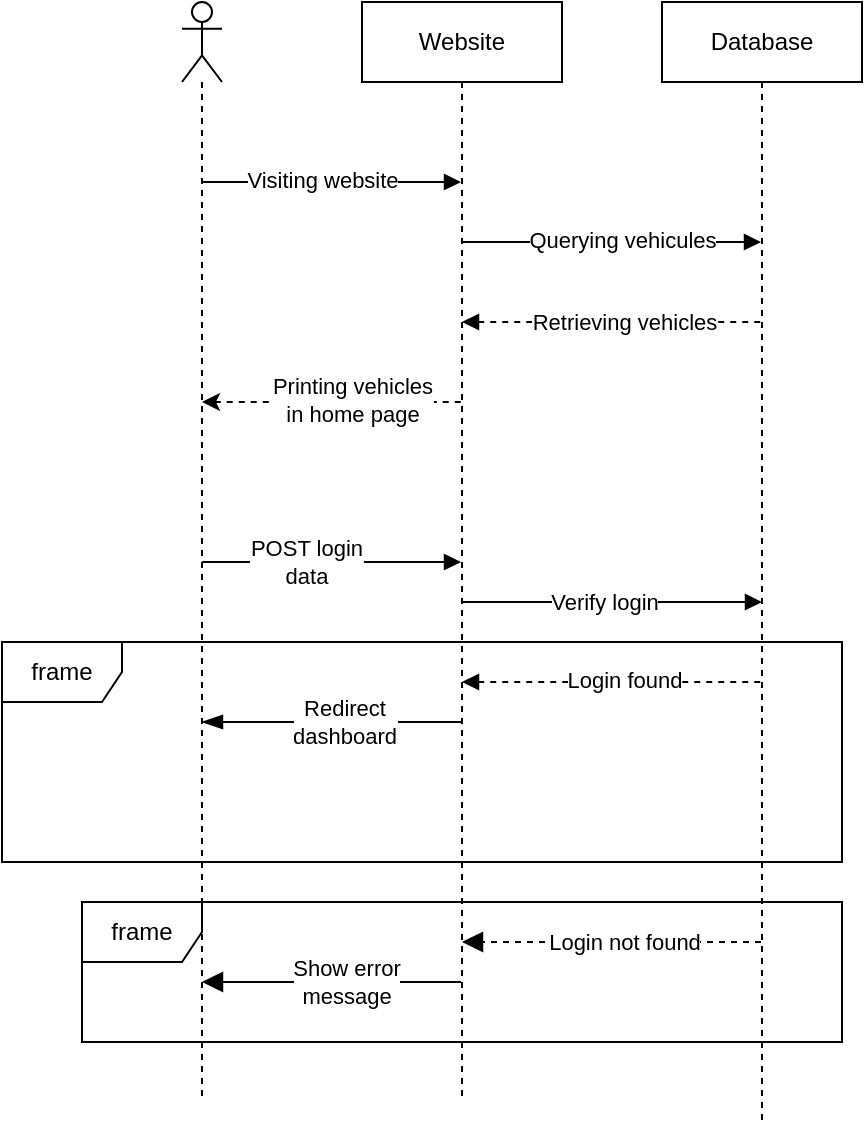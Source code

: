 <mxfile version="14.6.13" type="device"><diagram id="7pV8fS2JM86W1HdT5UXQ" name="Page-1"><mxGraphModel dx="1022" dy="380" grid="1" gridSize="10" guides="1" tooltips="1" connect="1" arrows="1" fold="1" page="1" pageScale="1" pageWidth="850" pageHeight="1100" math="0" shadow="0"><root><mxCell id="0"/><mxCell id="1" parent="0"/><mxCell id="aq15K4cOH7uQApK8y2LX-3" value="" style="shape=umlLifeline;participant=umlActor;perimeter=lifelinePerimeter;whiteSpace=wrap;html=1;container=1;collapsible=0;recursiveResize=0;verticalAlign=top;spacingTop=36;outlineConnect=0;" parent="1" vertex="1"><mxGeometry x="150" y="30" width="20" height="550" as="geometry"/></mxCell><mxCell id="aq15K4cOH7uQApK8y2LX-7" value="" style="endArrow=block;endFill=1;html=1;align=left;verticalAlign=top;" parent="aq15K4cOH7uQApK8y2LX-3" edge="1"><mxGeometry x="0.096" y="-10" relative="1" as="geometry"><mxPoint x="10" y="280" as="sourcePoint"/><mxPoint x="139.5" y="280" as="targetPoint"/><mxPoint as="offset"/></mxGeometry></mxCell><mxCell id="aq15K4cOH7uQApK8y2LX-9" value="POST login&lt;br&gt;data" style="edgeLabel;html=1;align=center;verticalAlign=middle;resizable=0;points=[];" parent="aq15K4cOH7uQApK8y2LX-7" vertex="1" connectable="0"><mxGeometry x="-0.208" relative="1" as="geometry"><mxPoint as="offset"/></mxGeometry></mxCell><mxCell id="aq15K4cOH7uQApK8y2LX-30" value="" style="html=1;verticalAlign=bottom;endArrow=block;endSize=8;endFill=1;" parent="aq15K4cOH7uQApK8y2LX-3" edge="1"><mxGeometry relative="1" as="geometry"><mxPoint x="139.5" y="490" as="sourcePoint"/><mxPoint x="10" y="490" as="targetPoint"/></mxGeometry></mxCell><mxCell id="aq15K4cOH7uQApK8y2LX-31" value="Show error &lt;br&gt;message" style="edgeLabel;html=1;align=center;verticalAlign=middle;resizable=0;points=[];" parent="aq15K4cOH7uQApK8y2LX-30" vertex="1" connectable="0"><mxGeometry x="-0.114" relative="1" as="geometry"><mxPoint as="offset"/></mxGeometry></mxCell><mxCell id="UnJtQ-38lYzoD1tPeVnf-4" value="" style="endArrow=block;endFill=1;endSize=6;html=1;" parent="aq15K4cOH7uQApK8y2LX-3" target="aq15K4cOH7uQApK8y2LX-5" edge="1"><mxGeometry width="160" relative="1" as="geometry"><mxPoint x="10" y="90" as="sourcePoint"/><mxPoint x="170" y="90" as="targetPoint"/></mxGeometry></mxCell><mxCell id="UnJtQ-38lYzoD1tPeVnf-5" value="Visiting website" style="edgeLabel;html=1;align=center;verticalAlign=middle;resizable=0;points=[];" parent="UnJtQ-38lYzoD1tPeVnf-4" vertex="1" connectable="0"><mxGeometry x="-0.202" y="1" relative="1" as="geometry"><mxPoint x="8" as="offset"/></mxGeometry></mxCell><mxCell id="UnJtQ-38lYzoD1tPeVnf-11" value="" style="endArrow=none;endFill=0;endSize=12;html=1;startArrow=classic;startFill=1;dashed=1;" parent="aq15K4cOH7uQApK8y2LX-3" target="aq15K4cOH7uQApK8y2LX-5" edge="1"><mxGeometry width="160" relative="1" as="geometry"><mxPoint x="10" y="200" as="sourcePoint"/><mxPoint x="170" y="200" as="targetPoint"/></mxGeometry></mxCell><mxCell id="UnJtQ-38lYzoD1tPeVnf-12" value="Printing vehicles &lt;br&gt;in home page" style="edgeLabel;html=1;align=center;verticalAlign=middle;resizable=0;points=[];" parent="UnJtQ-38lYzoD1tPeVnf-11" vertex="1" connectable="0"><mxGeometry x="0.149" y="1" relative="1" as="geometry"><mxPoint as="offset"/></mxGeometry></mxCell><mxCell id="aq15K4cOH7uQApK8y2LX-5" value="Website" style="shape=umlLifeline;perimeter=lifelinePerimeter;whiteSpace=wrap;html=1;container=1;collapsible=0;recursiveResize=0;outlineConnect=0;" parent="1" vertex="1"><mxGeometry x="240" y="30" width="100" height="550" as="geometry"/></mxCell><mxCell id="aq15K4cOH7uQApK8y2LX-15" value="" style="endArrow=none;endFill=0;html=1;align=left;verticalAlign=top;startArrow=block;startFill=1;dashed=1;" parent="aq15K4cOH7uQApK8y2LX-5" edge="1"><mxGeometry x="-1" relative="1" as="geometry"><mxPoint x="50" y="340" as="sourcePoint"/><mxPoint x="199.5" y="340" as="targetPoint"/></mxGeometry></mxCell><mxCell id="aq15K4cOH7uQApK8y2LX-17" value="Login found" style="edgeLabel;html=1;align=center;verticalAlign=middle;resizable=0;points=[];" parent="aq15K4cOH7uQApK8y2LX-15" vertex="1" connectable="0"><mxGeometry x="0.08" y="1" relative="1" as="geometry"><mxPoint as="offset"/></mxGeometry></mxCell><mxCell id="UnJtQ-38lYzoD1tPeVnf-9" value="" style="endArrow=none;endFill=0;endSize=12;html=1;startArrow=block;startFill=1;dashed=1;" parent="aq15K4cOH7uQApK8y2LX-5" target="aq15K4cOH7uQApK8y2LX-6" edge="1"><mxGeometry width="160" relative="1" as="geometry"><mxPoint x="50" y="160" as="sourcePoint"/><mxPoint x="210" y="160" as="targetPoint"/></mxGeometry></mxCell><mxCell id="UnJtQ-38lYzoD1tPeVnf-10" value="Retrieving vehicles" style="edgeLabel;html=1;align=center;verticalAlign=middle;resizable=0;points=[];" parent="UnJtQ-38lYzoD1tPeVnf-9" vertex="1" connectable="0"><mxGeometry x="-0.15" relative="1" as="geometry"><mxPoint x="17" as="offset"/></mxGeometry></mxCell><mxCell id="aq15K4cOH7uQApK8y2LX-6" value="Database" style="shape=umlLifeline;perimeter=lifelinePerimeter;whiteSpace=wrap;html=1;container=1;collapsible=0;recursiveResize=0;outlineConnect=0;" parent="1" vertex="1"><mxGeometry x="390" y="30" width="100" height="560" as="geometry"/></mxCell><mxCell id="aq15K4cOH7uQApK8y2LX-11" value="" style="endArrow=block;endFill=1;html=1;align=left;verticalAlign=top;" parent="1" edge="1"><mxGeometry x="-1" relative="1" as="geometry"><mxPoint x="289.5" y="330" as="sourcePoint"/><mxPoint x="440" y="330" as="targetPoint"/></mxGeometry></mxCell><mxCell id="aq15K4cOH7uQApK8y2LX-13" value="Verify login" style="edgeLabel;html=1;align=center;verticalAlign=middle;resizable=0;points=[];" parent="aq15K4cOH7uQApK8y2LX-11" vertex="1" connectable="0"><mxGeometry x="-0.237" relative="1" as="geometry"><mxPoint x="14" as="offset"/></mxGeometry></mxCell><mxCell id="aq15K4cOH7uQApK8y2LX-18" value="" style="html=1;verticalAlign=bottom;endArrow=blockThin;endSize=8;startArrow=none;startFill=0;endFill=1;" parent="1" edge="1"><mxGeometry relative="1" as="geometry"><mxPoint x="289.5" y="390" as="sourcePoint"/><mxPoint x="160" y="390" as="targetPoint"/></mxGeometry></mxCell><mxCell id="aq15K4cOH7uQApK8y2LX-19" value="Redirect &lt;br&gt;dashboard" style="edgeLabel;html=1;align=center;verticalAlign=middle;resizable=0;points=[];" parent="aq15K4cOH7uQApK8y2LX-18" vertex="1" connectable="0"><mxGeometry x="-0.093" relative="1" as="geometry"><mxPoint as="offset"/></mxGeometry></mxCell><mxCell id="aq15K4cOH7uQApK8y2LX-20" value="frame" style="shape=umlFrame;whiteSpace=wrap;html=1;swimlaneFillColor=none;perimeterSpacing=0;shadow=0;sketch=0;" parent="1" vertex="1"><mxGeometry x="60" y="350" width="420" height="110" as="geometry"/></mxCell><mxCell id="aq15K4cOH7uQApK8y2LX-21" value="frame" style="shape=umlFrame;whiteSpace=wrap;html=1;" parent="1" vertex="1"><mxGeometry x="100" y="480" width="380" height="70" as="geometry"/></mxCell><mxCell id="aq15K4cOH7uQApK8y2LX-29" value="" style="html=1;verticalAlign=bottom;endArrow=block;endSize=8;endFill=1;dashed=1;" parent="1" edge="1"><mxGeometry relative="1" as="geometry"><mxPoint x="439.5" y="500" as="sourcePoint"/><mxPoint x="290" y="500" as="targetPoint"/></mxGeometry></mxCell><mxCell id="aq15K4cOH7uQApK8y2LX-32" value="Login not found" style="edgeLabel;html=1;align=center;verticalAlign=middle;resizable=0;points=[];" parent="aq15K4cOH7uQApK8y2LX-29" vertex="1" connectable="0"><mxGeometry x="-0.169" y="-2" relative="1" as="geometry"><mxPoint x="-7" y="2" as="offset"/></mxGeometry></mxCell><mxCell id="UnJtQ-38lYzoD1tPeVnf-6" value="" style="endArrow=block;endFill=1;endSize=6;html=1;" parent="1" source="aq15K4cOH7uQApK8y2LX-5" target="aq15K4cOH7uQApK8y2LX-6" edge="1"><mxGeometry width="160" relative="1" as="geometry"><mxPoint x="290" y="160" as="sourcePoint"/><mxPoint x="450" y="160" as="targetPoint"/><Array as="points"><mxPoint x="430" y="150"/></Array></mxGeometry></mxCell><mxCell id="UnJtQ-38lYzoD1tPeVnf-7" value="Querying vehicules" style="edgeLabel;html=1;align=center;verticalAlign=middle;resizable=0;points=[];" parent="UnJtQ-38lYzoD1tPeVnf-6" vertex="1" connectable="0"><mxGeometry x="0.159" y="1" relative="1" as="geometry"><mxPoint x="-7" as="offset"/></mxGeometry></mxCell></root></mxGraphModel></diagram></mxfile>